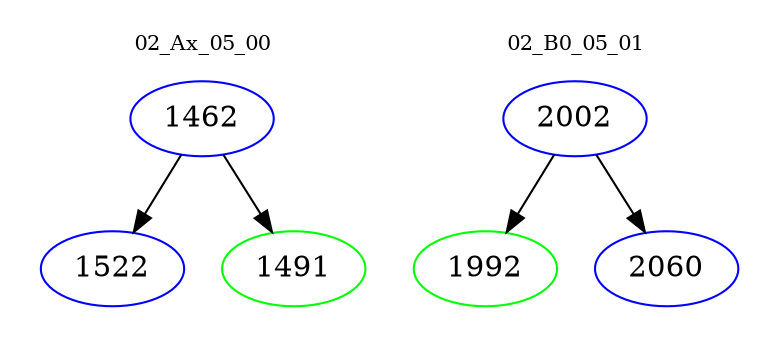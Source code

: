 digraph{
subgraph cluster_0 {
color = white
label = "02_Ax_05_00";
fontsize=10;
T0_1462 [label="1462", color="blue"]
T0_1462 -> T0_1522 [color="black"]
T0_1522 [label="1522", color="blue"]
T0_1462 -> T0_1491 [color="black"]
T0_1491 [label="1491", color="green"]
}
subgraph cluster_1 {
color = white
label = "02_B0_05_01";
fontsize=10;
T1_2002 [label="2002", color="blue"]
T1_2002 -> T1_1992 [color="black"]
T1_1992 [label="1992", color="green"]
T1_2002 -> T1_2060 [color="black"]
T1_2060 [label="2060", color="blue"]
}
}
